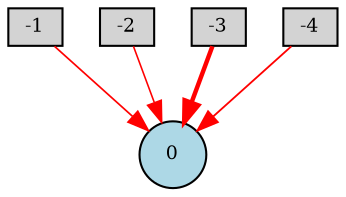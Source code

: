 digraph {
	node [fontsize=9 height=0.2 shape=circle width=0.2]
	-1 [fillcolor=lightgray shape=box style=filled]
	-2 [fillcolor=lightgray shape=box style=filled]
	-3 [fillcolor=lightgray shape=box style=filled]
	-4 [fillcolor=lightgray shape=box style=filled]
	0 [fillcolor=lightblue style=filled]
	-2 -> 0 [color=red penwidth=0.7634509279476727 style=solid]
	-1 -> 0 [color=red penwidth=0.8142580842951018 style=solid]
	-3 -> 0 [color=red penwidth=2.13082987330905 style=solid]
	-4 -> 0 [color=red penwidth=0.8782891954220357 style=solid]
}
